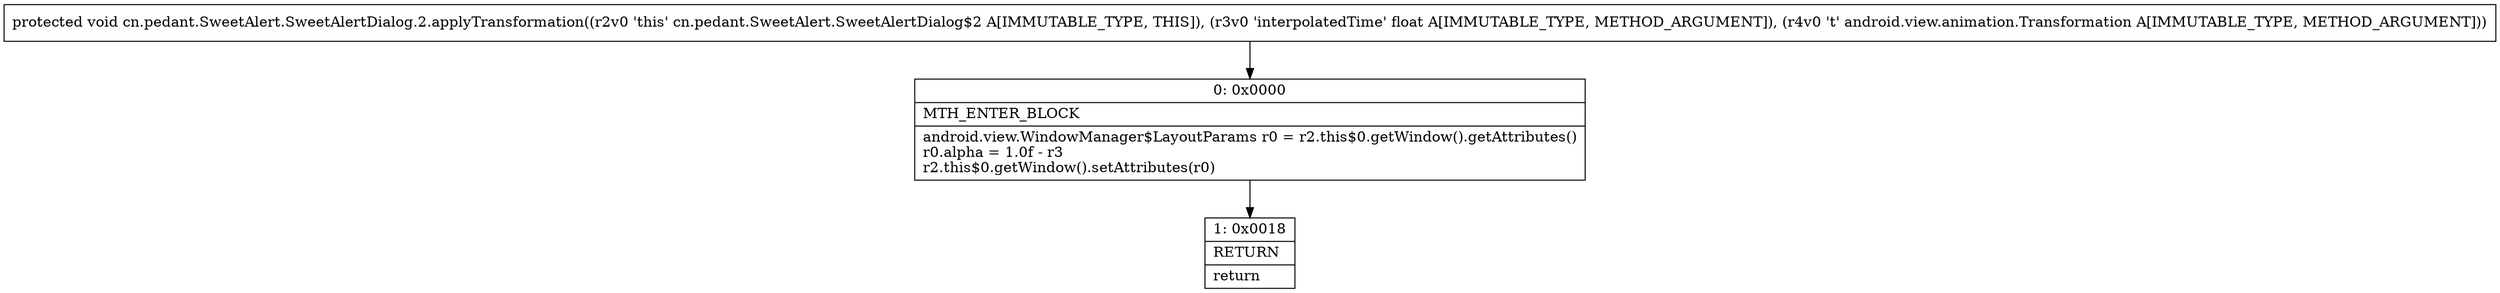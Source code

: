 digraph "CFG forcn.pedant.SweetAlert.SweetAlertDialog.2.applyTransformation(FLandroid\/view\/animation\/Transformation;)V" {
Node_0 [shape=record,label="{0\:\ 0x0000|MTH_ENTER_BLOCK\l|android.view.WindowManager$LayoutParams r0 = r2.this$0.getWindow().getAttributes()\lr0.alpha = 1.0f \- r3\lr2.this$0.getWindow().setAttributes(r0)\l}"];
Node_1 [shape=record,label="{1\:\ 0x0018|RETURN\l|return\l}"];
MethodNode[shape=record,label="{protected void cn.pedant.SweetAlert.SweetAlertDialog.2.applyTransformation((r2v0 'this' cn.pedant.SweetAlert.SweetAlertDialog$2 A[IMMUTABLE_TYPE, THIS]), (r3v0 'interpolatedTime' float A[IMMUTABLE_TYPE, METHOD_ARGUMENT]), (r4v0 't' android.view.animation.Transformation A[IMMUTABLE_TYPE, METHOD_ARGUMENT])) }"];
MethodNode -> Node_0;
Node_0 -> Node_1;
}

